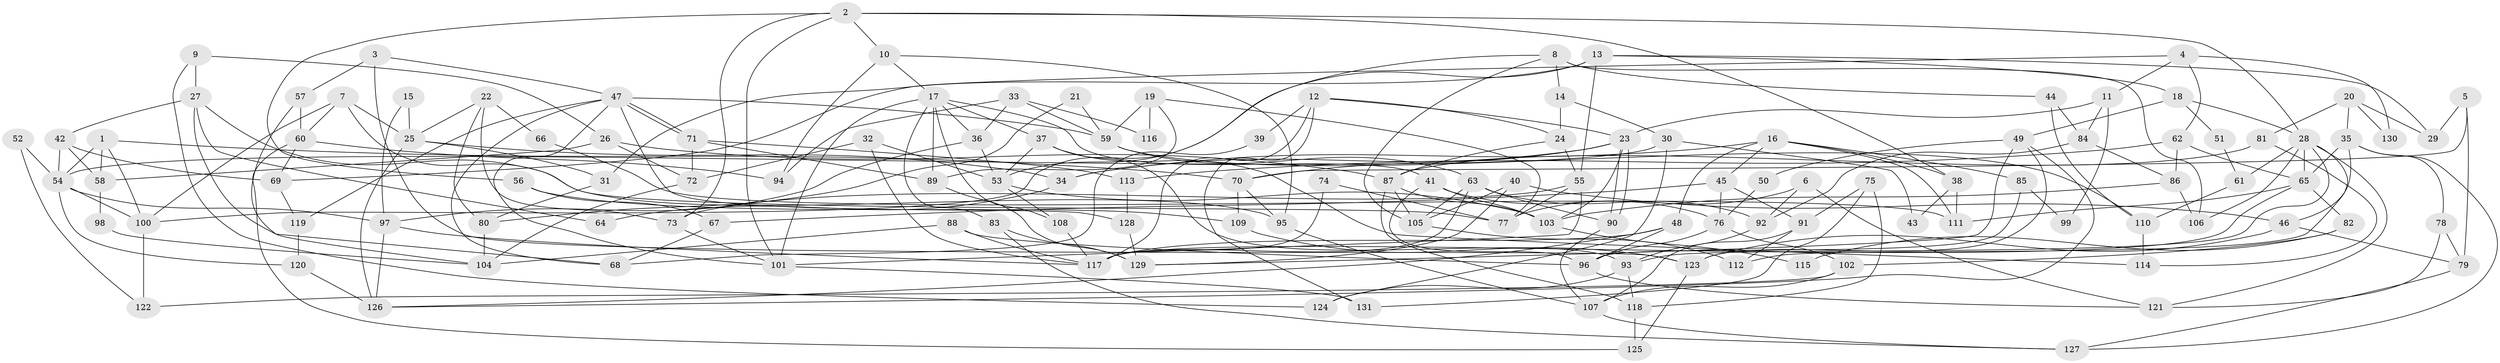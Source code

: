 // coarse degree distribution, {10: 0.02531645569620253, 7: 0.0379746835443038, 4: 0.25316455696202533, 12: 0.02531645569620253, 5: 0.08860759493670886, 9: 0.012658227848101266, 15: 0.012658227848101266, 3: 0.26582278481012656, 8: 0.02531645569620253, 16: 0.012658227848101266, 6: 0.06329113924050633, 11: 0.0379746835443038, 2: 0.13924050632911392}
// Generated by graph-tools (version 1.1) at 2025/50/03/04/25 22:50:50]
// undirected, 131 vertices, 262 edges
graph export_dot {
  node [color=gray90,style=filled];
  1;
  2;
  3;
  4;
  5;
  6;
  7;
  8;
  9;
  10;
  11;
  12;
  13;
  14;
  15;
  16;
  17;
  18;
  19;
  20;
  21;
  22;
  23;
  24;
  25;
  26;
  27;
  28;
  29;
  30;
  31;
  32;
  33;
  34;
  35;
  36;
  37;
  38;
  39;
  40;
  41;
  42;
  43;
  44;
  45;
  46;
  47;
  48;
  49;
  50;
  51;
  52;
  53;
  54;
  55;
  56;
  57;
  58;
  59;
  60;
  61;
  62;
  63;
  64;
  65;
  66;
  67;
  68;
  69;
  70;
  71;
  72;
  73;
  74;
  75;
  76;
  77;
  78;
  79;
  80;
  81;
  82;
  83;
  84;
  85;
  86;
  87;
  88;
  89;
  90;
  91;
  92;
  93;
  94;
  95;
  96;
  97;
  98;
  99;
  100;
  101;
  102;
  103;
  104;
  105;
  106;
  107;
  108;
  109;
  110;
  111;
  112;
  113;
  114;
  115;
  116;
  117;
  118;
  119;
  120;
  121;
  122;
  123;
  124;
  125;
  126;
  127;
  128;
  129;
  130;
  131;
  1 -- 54;
  1 -- 70;
  1 -- 58;
  1 -- 100;
  2 -- 101;
  2 -- 28;
  2 -- 10;
  2 -- 38;
  2 -- 56;
  2 -- 73;
  3 -- 47;
  3 -- 123;
  3 -- 57;
  4 -- 69;
  4 -- 11;
  4 -- 62;
  4 -- 130;
  5 -- 79;
  5 -- 29;
  5 -- 70;
  6 -- 121;
  6 -- 77;
  6 -- 92;
  7 -- 60;
  7 -- 25;
  7 -- 95;
  7 -- 100;
  8 -- 100;
  8 -- 105;
  8 -- 14;
  8 -- 44;
  8 -- 106;
  9 -- 124;
  9 -- 27;
  9 -- 26;
  10 -- 94;
  10 -- 17;
  10 -- 95;
  11 -- 84;
  11 -- 23;
  11 -- 99;
  12 -- 23;
  12 -- 24;
  12 -- 39;
  12 -- 117;
  12 -- 131;
  13 -- 18;
  13 -- 53;
  13 -- 29;
  13 -- 31;
  13 -- 55;
  14 -- 24;
  14 -- 30;
  15 -- 25;
  15 -- 97;
  16 -- 34;
  16 -- 111;
  16 -- 38;
  16 -- 45;
  16 -- 48;
  16 -- 85;
  17 -- 36;
  17 -- 37;
  17 -- 41;
  17 -- 83;
  17 -- 89;
  17 -- 101;
  17 -- 108;
  18 -- 49;
  18 -- 28;
  18 -- 51;
  19 -- 89;
  19 -- 59;
  19 -- 77;
  19 -- 116;
  20 -- 81;
  20 -- 35;
  20 -- 29;
  20 -- 130;
  21 -- 59;
  21 -- 80;
  22 -- 25;
  22 -- 73;
  22 -- 66;
  22 -- 80;
  23 -- 70;
  23 -- 90;
  23 -- 90;
  23 -- 34;
  23 -- 103;
  24 -- 55;
  24 -- 87;
  25 -- 31;
  25 -- 126;
  25 -- 34;
  26 -- 87;
  26 -- 58;
  26 -- 72;
  27 -- 42;
  27 -- 77;
  27 -- 64;
  27 -- 68;
  28 -- 106;
  28 -- 93;
  28 -- 61;
  28 -- 65;
  28 -- 112;
  28 -- 121;
  30 -- 54;
  30 -- 43;
  30 -- 124;
  31 -- 80;
  32 -- 72;
  32 -- 53;
  32 -- 117;
  33 -- 59;
  33 -- 36;
  33 -- 94;
  33 -- 116;
  34 -- 64;
  35 -- 65;
  35 -- 46;
  35 -- 78;
  35 -- 127;
  36 -- 53;
  36 -- 97;
  37 -- 93;
  37 -- 53;
  37 -- 114;
  38 -- 43;
  38 -- 111;
  39 -- 68;
  40 -- 46;
  40 -- 105;
  40 -- 129;
  41 -- 103;
  41 -- 76;
  41 -- 96;
  42 -- 54;
  42 -- 58;
  42 -- 69;
  44 -- 84;
  44 -- 110;
  45 -- 76;
  45 -- 67;
  45 -- 91;
  46 -- 79;
  46 -- 123;
  47 -- 71;
  47 -- 71;
  47 -- 101;
  47 -- 59;
  47 -- 68;
  47 -- 119;
  47 -- 128;
  48 -- 117;
  48 -- 96;
  48 -- 126;
  49 -- 126;
  49 -- 129;
  49 -- 50;
  49 -- 123;
  50 -- 76;
  51 -- 61;
  52 -- 122;
  52 -- 54;
  53 -- 108;
  53 -- 103;
  54 -- 100;
  54 -- 97;
  54 -- 120;
  55 -- 101;
  55 -- 73;
  55 -- 77;
  56 -- 67;
  56 -- 109;
  57 -- 104;
  57 -- 60;
  58 -- 98;
  59 -- 63;
  59 -- 110;
  60 -- 125;
  60 -- 69;
  60 -- 94;
  61 -- 110;
  62 -- 65;
  62 -- 86;
  62 -- 113;
  63 -- 117;
  63 -- 90;
  63 -- 92;
  63 -- 105;
  65 -- 117;
  65 -- 82;
  65 -- 111;
  66 -- 111;
  67 -- 68;
  69 -- 119;
  70 -- 95;
  70 -- 109;
  71 -- 113;
  71 -- 72;
  71 -- 89;
  72 -- 104;
  73 -- 101;
  74 -- 117;
  74 -- 77;
  75 -- 91;
  75 -- 131;
  75 -- 118;
  76 -- 96;
  76 -- 102;
  78 -- 121;
  78 -- 79;
  79 -- 127;
  80 -- 104;
  81 -- 87;
  81 -- 114;
  82 -- 102;
  82 -- 115;
  83 -- 129;
  83 -- 127;
  84 -- 92;
  84 -- 86;
  85 -- 96;
  85 -- 99;
  86 -- 103;
  86 -- 106;
  87 -- 103;
  87 -- 105;
  87 -- 118;
  88 -- 117;
  88 -- 96;
  88 -- 104;
  89 -- 129;
  90 -- 107;
  91 -- 107;
  91 -- 112;
  92 -- 93;
  93 -- 118;
  93 -- 124;
  95 -- 107;
  96 -- 121;
  97 -- 126;
  97 -- 117;
  98 -- 104;
  100 -- 122;
  101 -- 131;
  102 -- 107;
  102 -- 122;
  103 -- 115;
  105 -- 112;
  107 -- 127;
  108 -- 117;
  109 -- 123;
  110 -- 114;
  113 -- 128;
  118 -- 125;
  119 -- 120;
  120 -- 126;
  123 -- 125;
  128 -- 129;
}

